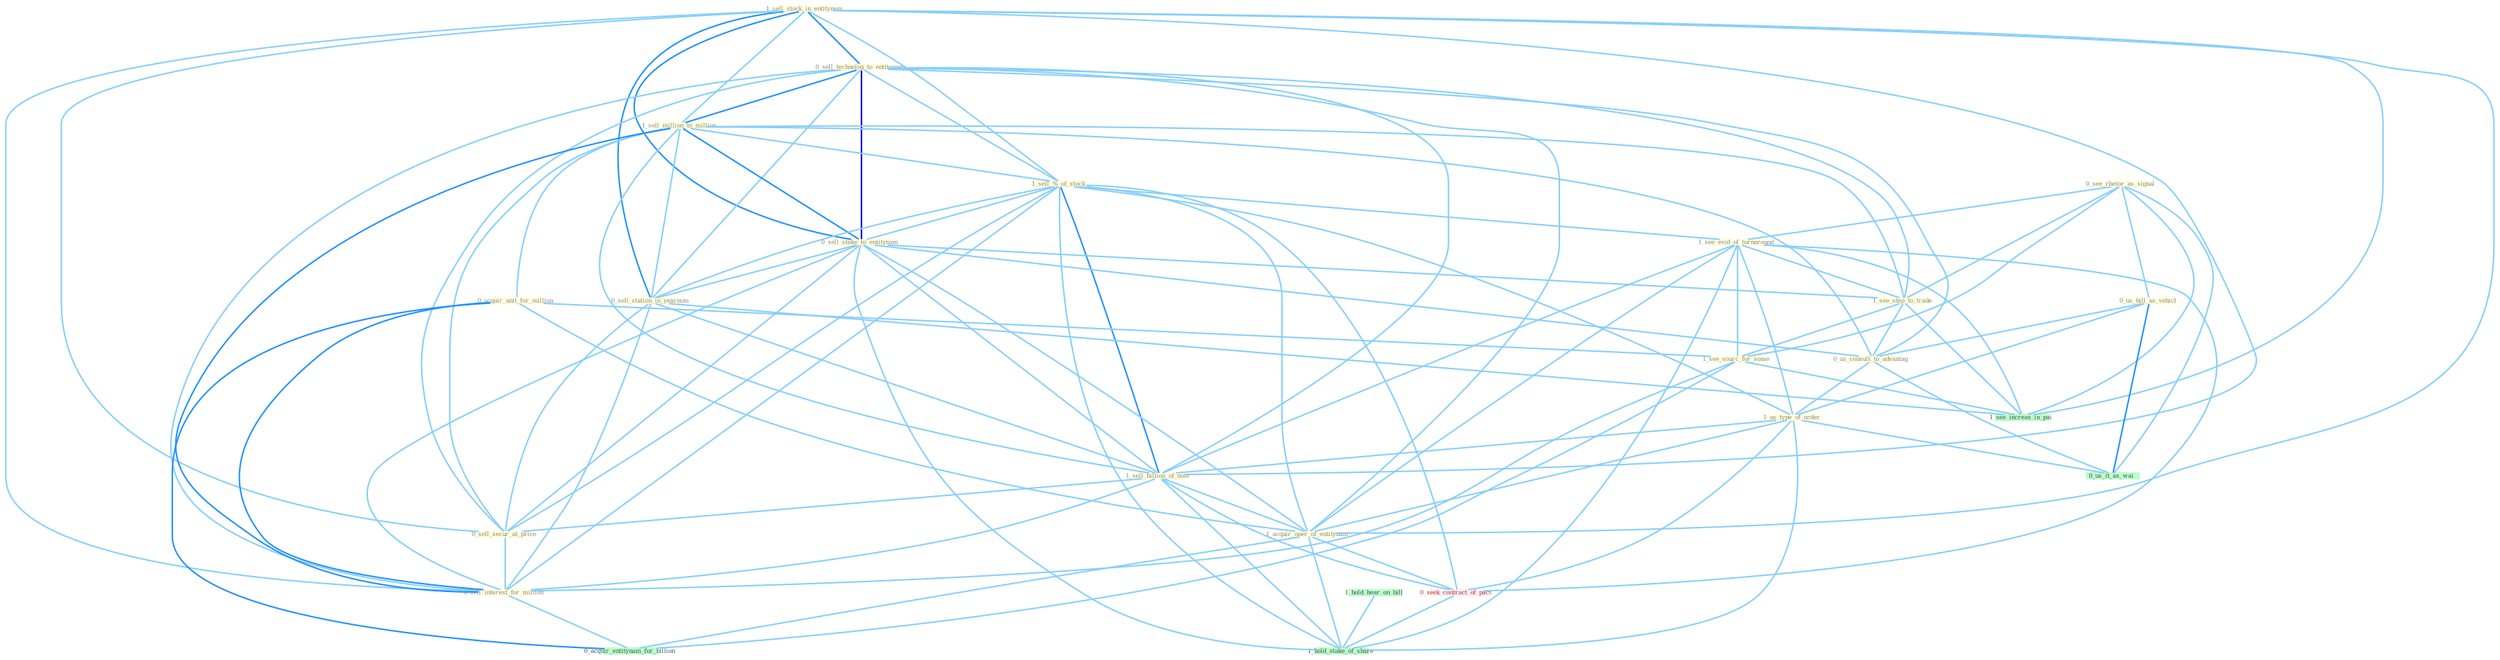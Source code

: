 Graph G{ 
    node
    [shape=polygon,style=filled,width=.5,height=.06,color="#BDFCC9",fixedsize=true,fontsize=4,
    fontcolor="#2f4f4f"];
    {node
    [color="#ffffe0", fontcolor="#8b7d6b"] "1_sell_stock_in_entitynam " "0_see_rhetor_as_signal " "0_sell_technolog_to_entitynam " "1_sell_million_to_million " "1_sell_%_of_stock " "1_see_evid_of_turnaround " "0_sell_stake_to_entitynam " "0_acquir_unit_for_million " "1_see_step_to_trade " "0_us_bill_as_vehicl " "0_sell_station_in_yearnum " "0_us_consult_to_advantag " "1_us_type_of_order " "1_see_sourc_for_some " "1_sell_billion_of_note " "1_acquir_oper_of_entitynam " "0_sell_secur_at_price " "0_sell_interest_for_million "}
{node [color="#fff0f5", fontcolor="#b22222"] "0_seek_contract_of_pact "}
edge [color="#B0E2FF"];

	"1_sell_stock_in_entitynam " -- "0_sell_technolog_to_entitynam " [w="2", color="#1e90ff" , len=0.8];
	"1_sell_stock_in_entitynam " -- "1_sell_million_to_million " [w="1", color="#87cefa" ];
	"1_sell_stock_in_entitynam " -- "1_sell_%_of_stock " [w="1", color="#87cefa" ];
	"1_sell_stock_in_entitynam " -- "0_sell_stake_to_entitynam " [w="2", color="#1e90ff" , len=0.8];
	"1_sell_stock_in_entitynam " -- "0_sell_station_in_yearnum " [w="2", color="#1e90ff" , len=0.8];
	"1_sell_stock_in_entitynam " -- "1_sell_billion_of_note " [w="1", color="#87cefa" ];
	"1_sell_stock_in_entitynam " -- "1_acquir_oper_of_entitynam " [w="1", color="#87cefa" ];
	"1_sell_stock_in_entitynam " -- "0_sell_secur_at_price " [w="1", color="#87cefa" ];
	"1_sell_stock_in_entitynam " -- "0_sell_interest_for_million " [w="1", color="#87cefa" ];
	"1_sell_stock_in_entitynam " -- "1_see_increas_in_pai " [w="1", color="#87cefa" ];
	"0_see_rhetor_as_signal " -- "1_see_evid_of_turnaround " [w="1", color="#87cefa" ];
	"0_see_rhetor_as_signal " -- "1_see_step_to_trade " [w="1", color="#87cefa" ];
	"0_see_rhetor_as_signal " -- "0_us_bill_as_vehicl " [w="1", color="#87cefa" ];
	"0_see_rhetor_as_signal " -- "1_see_sourc_for_some " [w="1", color="#87cefa" ];
	"0_see_rhetor_as_signal " -- "0_us_it_as_wai " [w="1", color="#87cefa" ];
	"0_see_rhetor_as_signal " -- "1_see_increas_in_pai " [w="1", color="#87cefa" ];
	"0_sell_technolog_to_entitynam " -- "1_sell_million_to_million " [w="2", color="#1e90ff" , len=0.8];
	"0_sell_technolog_to_entitynam " -- "1_sell_%_of_stock " [w="1", color="#87cefa" ];
	"0_sell_technolog_to_entitynam " -- "0_sell_stake_to_entitynam " [w="3", color="#0000cd" , len=0.6];
	"0_sell_technolog_to_entitynam " -- "1_see_step_to_trade " [w="1", color="#87cefa" ];
	"0_sell_technolog_to_entitynam " -- "0_sell_station_in_yearnum " [w="1", color="#87cefa" ];
	"0_sell_technolog_to_entitynam " -- "0_us_consult_to_advantag " [w="1", color="#87cefa" ];
	"0_sell_technolog_to_entitynam " -- "1_sell_billion_of_note " [w="1", color="#87cefa" ];
	"0_sell_technolog_to_entitynam " -- "1_acquir_oper_of_entitynam " [w="1", color="#87cefa" ];
	"0_sell_technolog_to_entitynam " -- "0_sell_secur_at_price " [w="1", color="#87cefa" ];
	"0_sell_technolog_to_entitynam " -- "0_sell_interest_for_million " [w="1", color="#87cefa" ];
	"1_sell_million_to_million " -- "1_sell_%_of_stock " [w="1", color="#87cefa" ];
	"1_sell_million_to_million " -- "0_sell_stake_to_entitynam " [w="2", color="#1e90ff" , len=0.8];
	"1_sell_million_to_million " -- "0_acquir_unit_for_million " [w="1", color="#87cefa" ];
	"1_sell_million_to_million " -- "1_see_step_to_trade " [w="1", color="#87cefa" ];
	"1_sell_million_to_million " -- "0_sell_station_in_yearnum " [w="1", color="#87cefa" ];
	"1_sell_million_to_million " -- "0_us_consult_to_advantag " [w="1", color="#87cefa" ];
	"1_sell_million_to_million " -- "1_sell_billion_of_note " [w="1", color="#87cefa" ];
	"1_sell_million_to_million " -- "0_sell_secur_at_price " [w="1", color="#87cefa" ];
	"1_sell_million_to_million " -- "0_sell_interest_for_million " [w="2", color="#1e90ff" , len=0.8];
	"1_sell_%_of_stock " -- "1_see_evid_of_turnaround " [w="1", color="#87cefa" ];
	"1_sell_%_of_stock " -- "0_sell_stake_to_entitynam " [w="1", color="#87cefa" ];
	"1_sell_%_of_stock " -- "0_sell_station_in_yearnum " [w="1", color="#87cefa" ];
	"1_sell_%_of_stock " -- "1_us_type_of_order " [w="1", color="#87cefa" ];
	"1_sell_%_of_stock " -- "1_sell_billion_of_note " [w="2", color="#1e90ff" , len=0.8];
	"1_sell_%_of_stock " -- "1_acquir_oper_of_entitynam " [w="1", color="#87cefa" ];
	"1_sell_%_of_stock " -- "0_sell_secur_at_price " [w="1", color="#87cefa" ];
	"1_sell_%_of_stock " -- "0_sell_interest_for_million " [w="1", color="#87cefa" ];
	"1_sell_%_of_stock " -- "0_seek_contract_of_pact " [w="1", color="#87cefa" ];
	"1_sell_%_of_stock " -- "1_hold_stake_of_share " [w="1", color="#87cefa" ];
	"1_see_evid_of_turnaround " -- "1_see_step_to_trade " [w="1", color="#87cefa" ];
	"1_see_evid_of_turnaround " -- "1_us_type_of_order " [w="1", color="#87cefa" ];
	"1_see_evid_of_turnaround " -- "1_see_sourc_for_some " [w="1", color="#87cefa" ];
	"1_see_evid_of_turnaround " -- "1_sell_billion_of_note " [w="1", color="#87cefa" ];
	"1_see_evid_of_turnaround " -- "1_acquir_oper_of_entitynam " [w="1", color="#87cefa" ];
	"1_see_evid_of_turnaround " -- "0_seek_contract_of_pact " [w="1", color="#87cefa" ];
	"1_see_evid_of_turnaround " -- "1_see_increas_in_pai " [w="1", color="#87cefa" ];
	"1_see_evid_of_turnaround " -- "1_hold_stake_of_share " [w="1", color="#87cefa" ];
	"0_sell_stake_to_entitynam " -- "1_see_step_to_trade " [w="1", color="#87cefa" ];
	"0_sell_stake_to_entitynam " -- "0_sell_station_in_yearnum " [w="1", color="#87cefa" ];
	"0_sell_stake_to_entitynam " -- "0_us_consult_to_advantag " [w="1", color="#87cefa" ];
	"0_sell_stake_to_entitynam " -- "1_sell_billion_of_note " [w="1", color="#87cefa" ];
	"0_sell_stake_to_entitynam " -- "1_acquir_oper_of_entitynam " [w="1", color="#87cefa" ];
	"0_sell_stake_to_entitynam " -- "0_sell_secur_at_price " [w="1", color="#87cefa" ];
	"0_sell_stake_to_entitynam " -- "0_sell_interest_for_million " [w="1", color="#87cefa" ];
	"0_sell_stake_to_entitynam " -- "1_hold_stake_of_share " [w="1", color="#87cefa" ];
	"0_acquir_unit_for_million " -- "1_see_sourc_for_some " [w="1", color="#87cefa" ];
	"0_acquir_unit_for_million " -- "1_acquir_oper_of_entitynam " [w="1", color="#87cefa" ];
	"0_acquir_unit_for_million " -- "0_sell_interest_for_million " [w="2", color="#1e90ff" , len=0.8];
	"0_acquir_unit_for_million " -- "0_acquir_entitynam_for_billion " [w="2", color="#1e90ff" , len=0.8];
	"1_see_step_to_trade " -- "0_us_consult_to_advantag " [w="1", color="#87cefa" ];
	"1_see_step_to_trade " -- "1_see_sourc_for_some " [w="1", color="#87cefa" ];
	"1_see_step_to_trade " -- "1_see_increas_in_pai " [w="1", color="#87cefa" ];
	"0_us_bill_as_vehicl " -- "0_us_consult_to_advantag " [w="1", color="#87cefa" ];
	"0_us_bill_as_vehicl " -- "1_us_type_of_order " [w="1", color="#87cefa" ];
	"0_us_bill_as_vehicl " -- "0_us_it_as_wai " [w="2", color="#1e90ff" , len=0.8];
	"0_sell_station_in_yearnum " -- "1_sell_billion_of_note " [w="1", color="#87cefa" ];
	"0_sell_station_in_yearnum " -- "0_sell_secur_at_price " [w="1", color="#87cefa" ];
	"0_sell_station_in_yearnum " -- "0_sell_interest_for_million " [w="1", color="#87cefa" ];
	"0_sell_station_in_yearnum " -- "1_see_increas_in_pai " [w="1", color="#87cefa" ];
	"0_us_consult_to_advantag " -- "1_us_type_of_order " [w="1", color="#87cefa" ];
	"0_us_consult_to_advantag " -- "0_us_it_as_wai " [w="1", color="#87cefa" ];
	"1_us_type_of_order " -- "1_sell_billion_of_note " [w="1", color="#87cefa" ];
	"1_us_type_of_order " -- "1_acquir_oper_of_entitynam " [w="1", color="#87cefa" ];
	"1_us_type_of_order " -- "0_seek_contract_of_pact " [w="1", color="#87cefa" ];
	"1_us_type_of_order " -- "0_us_it_as_wai " [w="1", color="#87cefa" ];
	"1_us_type_of_order " -- "1_hold_stake_of_share " [w="1", color="#87cefa" ];
	"1_see_sourc_for_some " -- "0_sell_interest_for_million " [w="1", color="#87cefa" ];
	"1_see_sourc_for_some " -- "0_acquir_entitynam_for_billion " [w="1", color="#87cefa" ];
	"1_see_sourc_for_some " -- "1_see_increas_in_pai " [w="1", color="#87cefa" ];
	"1_sell_billion_of_note " -- "1_acquir_oper_of_entitynam " [w="1", color="#87cefa" ];
	"1_sell_billion_of_note " -- "0_sell_secur_at_price " [w="1", color="#87cefa" ];
	"1_sell_billion_of_note " -- "0_sell_interest_for_million " [w="1", color="#87cefa" ];
	"1_sell_billion_of_note " -- "0_seek_contract_of_pact " [w="1", color="#87cefa" ];
	"1_sell_billion_of_note " -- "1_hold_stake_of_share " [w="1", color="#87cefa" ];
	"1_acquir_oper_of_entitynam " -- "0_seek_contract_of_pact " [w="1", color="#87cefa" ];
	"1_acquir_oper_of_entitynam " -- "0_acquir_entitynam_for_billion " [w="1", color="#87cefa" ];
	"1_acquir_oper_of_entitynam " -- "1_hold_stake_of_share " [w="1", color="#87cefa" ];
	"0_sell_secur_at_price " -- "0_sell_interest_for_million " [w="1", color="#87cefa" ];
	"0_sell_interest_for_million " -- "0_acquir_entitynam_for_billion " [w="1", color="#87cefa" ];
	"0_seek_contract_of_pact " -- "1_hold_stake_of_share " [w="1", color="#87cefa" ];
	"1_hold_hear_on_bill " -- "1_hold_stake_of_share " [w="1", color="#87cefa" ];
}
